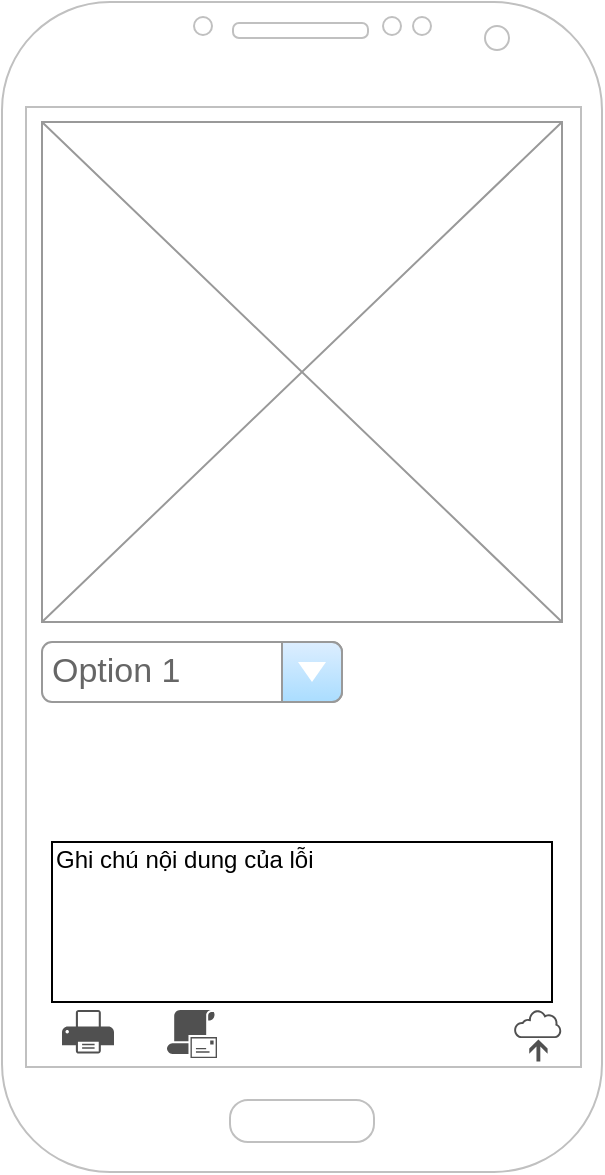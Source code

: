 <mxfile version="21.6.6" type="github">
  <diagram name="Trang-1" id="_9tDX54fQmeihn20TXuU">
    <mxGraphModel dx="794" dy="734" grid="1" gridSize="10" guides="1" tooltips="1" connect="1" arrows="1" fold="1" page="1" pageScale="1" pageWidth="827" pageHeight="1169" math="0" shadow="0">
      <root>
        <mxCell id="0" />
        <mxCell id="1" parent="0" />
        <mxCell id="nOlmMqcdL2Z6e1UjF-bC-2" value="" style="verticalLabelPosition=bottom;verticalAlign=top;html=1;shadow=0;dashed=0;strokeWidth=1;shape=mxgraph.android.phone2;strokeColor=#c0c0c0;" vertex="1" parent="1">
          <mxGeometry x="20" y="20" width="300" height="585" as="geometry" />
        </mxCell>
        <mxCell id="nOlmMqcdL2Z6e1UjF-bC-4" value="" style="sketch=0;pointerEvents=1;shadow=0;dashed=0;html=1;strokeColor=none;fillColor=#505050;labelPosition=center;verticalLabelPosition=bottom;outlineConnect=0;verticalAlign=top;align=center;shape=mxgraph.office.clouds.online_backup;" vertex="1" parent="1">
          <mxGeometry x="276" y="523.97" width="24" height="25.79" as="geometry" />
        </mxCell>
        <mxCell id="nOlmMqcdL2Z6e1UjF-bC-5" value="" style="sketch=0;pointerEvents=1;shadow=0;dashed=0;html=1;strokeColor=none;fillColor=#505050;labelPosition=center;verticalLabelPosition=bottom;verticalAlign=top;outlineConnect=0;align=center;shape=mxgraph.office.devices.printer;" vertex="1" parent="1">
          <mxGeometry x="50" y="523.97" width="26" height="21.82" as="geometry" />
        </mxCell>
        <mxCell id="nOlmMqcdL2Z6e1UjF-bC-6" value="" style="sketch=0;pointerEvents=1;shadow=0;dashed=0;html=1;strokeColor=none;fillColor=#505050;labelPosition=center;verticalLabelPosition=bottom;verticalAlign=top;outlineConnect=0;align=center;shape=mxgraph.office.security.email_address_policy;" vertex="1" parent="1">
          <mxGeometry x="102.5" y="523.97" width="25" height="24.09" as="geometry" />
        </mxCell>
        <mxCell id="nOlmMqcdL2Z6e1UjF-bC-7" value="" style="verticalLabelPosition=bottom;shadow=0;dashed=0;align=center;html=1;verticalAlign=top;strokeWidth=1;shape=mxgraph.mockup.graphics.simpleIcon;strokeColor=#999999;" vertex="1" parent="1">
          <mxGeometry x="40" y="80" width="260" height="250" as="geometry" />
        </mxCell>
        <mxCell id="nOlmMqcdL2Z6e1UjF-bC-8" value="Option 1" style="strokeWidth=1;shadow=0;dashed=0;align=center;html=1;shape=mxgraph.mockup.forms.comboBox;strokeColor=#999999;fillColor=#ddeeff;align=left;fillColor2=#aaddff;mainText=;fontColor=#666666;fontSize=17;spacingLeft=3;points=[];" vertex="1" parent="1">
          <mxGeometry x="40" y="340" width="150" height="30" as="geometry" />
        </mxCell>
        <mxCell id="nOlmMqcdL2Z6e1UjF-bC-9" value="Ghi chú nội dung của lỗi" style="text;spacingTop=-5;whiteSpace=wrap;html=1;align=left;fontSize=12;fontFamily=Helvetica;fillColor=none;strokeColor=default;" vertex="1" parent="1">
          <mxGeometry x="45" y="440" width="250" height="80" as="geometry" />
        </mxCell>
      </root>
    </mxGraphModel>
  </diagram>
</mxfile>
